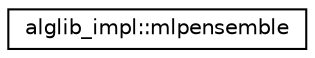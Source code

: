 digraph "Graphical Class Hierarchy"
{
  edge [fontname="Helvetica",fontsize="10",labelfontname="Helvetica",labelfontsize="10"];
  node [fontname="Helvetica",fontsize="10",shape=record];
  rankdir="LR";
  Node0 [label="alglib_impl::mlpensemble",height=0.2,width=0.4,color="black", fillcolor="white", style="filled",URL="$structalglib__impl_1_1mlpensemble.html"];
}
